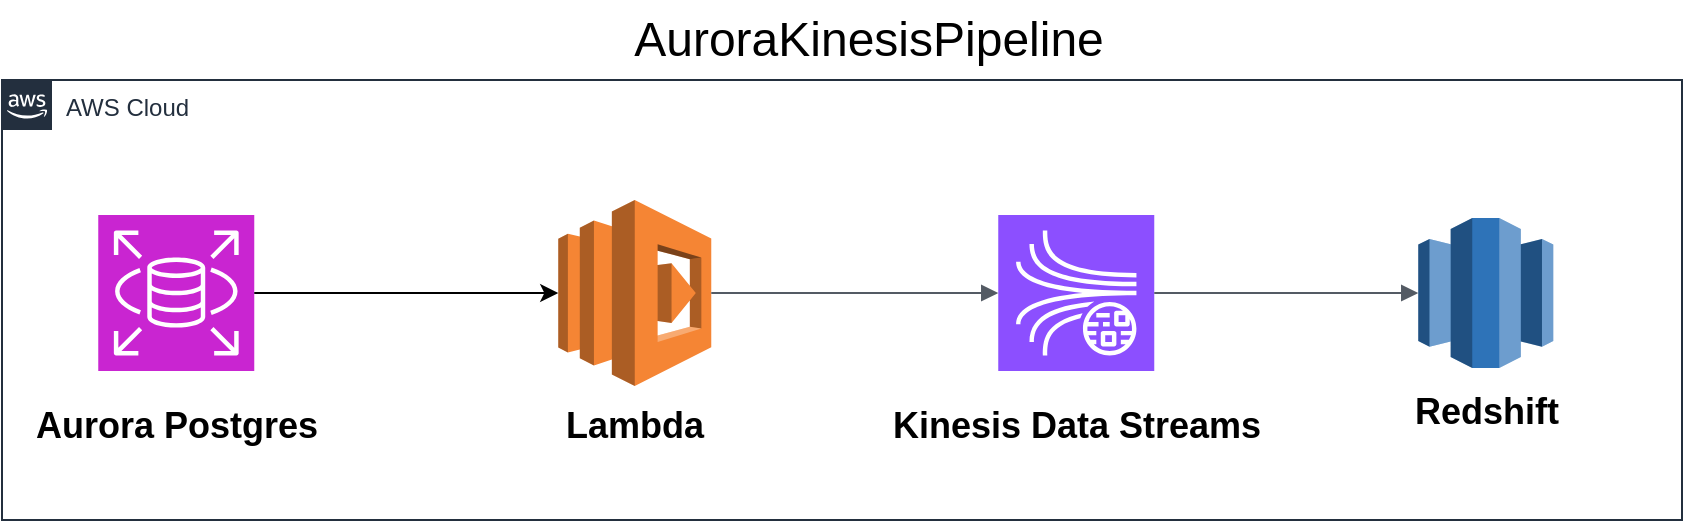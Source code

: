 <mxfile version="23.0.2" type="device">
  <diagram id="Ht1M8jgEwFfnCIfOTk4-" name="Page-1">
    <mxGraphModel dx="1591" dy="757" grid="1" gridSize="10" guides="1" tooltips="1" connect="1" arrows="1" fold="1" page="1" pageScale="1" pageWidth="1169" pageHeight="827" math="0" shadow="0">
      <root>
        <mxCell id="0" />
        <mxCell id="1" parent="0" />
        <mxCell id="UEzPUAAOIrF-is8g5C7q-74" value="AWS Cloud" style="points=[[0,0],[0.25,0],[0.5,0],[0.75,0],[1,0],[1,0.25],[1,0.5],[1,0.75],[1,1],[0.75,1],[0.5,1],[0.25,1],[0,1],[0,0.75],[0,0.5],[0,0.25]];outlineConnect=0;gradientColor=none;html=1;whiteSpace=wrap;fontSize=12;fontStyle=0;shape=mxgraph.aws4.group;grIcon=mxgraph.aws4.group_aws_cloud_alt;strokeColor=#232F3E;fillColor=none;verticalAlign=top;align=left;spacingLeft=30;fontColor=#232F3E;dashed=0;labelBackgroundColor=#ffffff;container=1;pointerEvents=0;collapsible=0;recursiveResize=0;" parent="1" vertex="1">
          <mxGeometry x="80" y="90" width="840" height="220" as="geometry" />
        </mxCell>
        <mxCell id="YWTlqwsw8NpX150Vbp0f-2" value="" style="sketch=0;points=[[0,0,0],[0.25,0,0],[0.5,0,0],[0.75,0,0],[1,0,0],[0,1,0],[0.25,1,0],[0.5,1,0],[0.75,1,0],[1,1,0],[0,0.25,0],[0,0.5,0],[0,0.75,0],[1,0.25,0],[1,0.5,0],[1,0.75,0]];outlineConnect=0;fontColor=#232F3E;fillColor=#8C4FFF;strokeColor=#ffffff;dashed=0;verticalLabelPosition=bottom;verticalAlign=top;align=center;html=1;fontSize=12;fontStyle=0;aspect=fixed;shape=mxgraph.aws4.resourceIcon;resIcon=mxgraph.aws4.kinesis_data_streams;" vertex="1" parent="UEzPUAAOIrF-is8g5C7q-74">
          <mxGeometry x="498.13" y="67.5" width="78" height="78" as="geometry" />
        </mxCell>
        <mxCell id="YWTlqwsw8NpX150Vbp0f-3" value="" style="outlineConnect=0;dashed=0;verticalLabelPosition=bottom;verticalAlign=top;align=center;html=1;shape=mxgraph.aws3.lambda;fillColor=#F58534;gradientColor=none;" vertex="1" parent="UEzPUAAOIrF-is8g5C7q-74">
          <mxGeometry x="278.13" y="60" width="76.5" height="93" as="geometry" />
        </mxCell>
        <mxCell id="YWTlqwsw8NpX150Vbp0f-1" value="" style="edgeStyle=orthogonalEdgeStyle;html=1;endArrow=block;elbow=vertical;startArrow=none;endFill=1;strokeColor=#545B64;rounded=0;entryX=0;entryY=0.5;entryDx=0;entryDy=0;entryPerimeter=0;" edge="1" parent="UEzPUAAOIrF-is8g5C7q-74" source="YWTlqwsw8NpX150Vbp0f-3" target="YWTlqwsw8NpX150Vbp0f-2">
          <mxGeometry width="100" relative="1" as="geometry">
            <mxPoint x="423.13" y="187.5" as="sourcePoint" />
            <mxPoint x="523.13" y="187.5" as="targetPoint" />
          </mxGeometry>
        </mxCell>
        <mxCell id="YWTlqwsw8NpX150Vbp0f-4" value="" style="sketch=0;points=[[0,0,0],[0.25,0,0],[0.5,0,0],[0.75,0,0],[1,0,0],[0,1,0],[0.25,1,0],[0.5,1,0],[0.75,1,0],[1,1,0],[0,0.25,0],[0,0.5,0],[0,0.75,0],[1,0.25,0],[1,0.5,0],[1,0.75,0]];outlineConnect=0;fontColor=#232F3E;fillColor=#C925D1;strokeColor=#ffffff;dashed=0;verticalLabelPosition=bottom;verticalAlign=top;align=center;html=1;fontSize=12;fontStyle=0;aspect=fixed;shape=mxgraph.aws4.resourceIcon;resIcon=mxgraph.aws4.rds;" vertex="1" parent="UEzPUAAOIrF-is8g5C7q-74">
          <mxGeometry x="48.13" y="67.5" width="78" height="78" as="geometry" />
        </mxCell>
        <mxCell id="YWTlqwsw8NpX150Vbp0f-5" value="" style="outlineConnect=0;dashed=0;verticalLabelPosition=bottom;verticalAlign=top;align=center;html=1;shape=mxgraph.aws3.redshift;fillColor=#2E73B8;gradientColor=none;" vertex="1" parent="UEzPUAAOIrF-is8g5C7q-74">
          <mxGeometry x="708.13" y="69" width="67.5" height="75" as="geometry" />
        </mxCell>
        <mxCell id="YWTlqwsw8NpX150Vbp0f-7" value="" style="endArrow=classic;html=1;rounded=0;exitX=1;exitY=0.5;exitDx=0;exitDy=0;exitPerimeter=0;entryX=0;entryY=0.5;entryDx=0;entryDy=0;entryPerimeter=0;" edge="1" parent="UEzPUAAOIrF-is8g5C7q-74" source="YWTlqwsw8NpX150Vbp0f-4" target="YWTlqwsw8NpX150Vbp0f-3">
          <mxGeometry width="50" height="50" relative="1" as="geometry">
            <mxPoint x="438.13" y="167.5" as="sourcePoint" />
            <mxPoint x="488.13" y="117.5" as="targetPoint" />
          </mxGeometry>
        </mxCell>
        <mxCell id="YWTlqwsw8NpX150Vbp0f-9" value="" style="edgeStyle=orthogonalEdgeStyle;html=1;endArrow=block;elbow=vertical;startArrow=none;endFill=1;strokeColor=#545B64;rounded=0;entryX=0;entryY=0.5;entryDx=0;entryDy=0;entryPerimeter=0;exitX=1;exitY=0.5;exitDx=0;exitDy=0;exitPerimeter=0;" edge="1" parent="UEzPUAAOIrF-is8g5C7q-74" source="YWTlqwsw8NpX150Vbp0f-2" target="YWTlqwsw8NpX150Vbp0f-5">
          <mxGeometry width="100" relative="1" as="geometry">
            <mxPoint x="608.13" y="167.5" as="sourcePoint" />
            <mxPoint x="751.13" y="167.5" as="targetPoint" />
          </mxGeometry>
        </mxCell>
        <mxCell id="YWTlqwsw8NpX150Vbp0f-11" value="&lt;font style=&quot;font-size: 18px;&quot;&gt;&lt;b&gt;Redshift&lt;/b&gt;&lt;/font&gt;" style="text;html=1;align=center;verticalAlign=middle;resizable=0;points=[];autosize=1;strokeColor=none;fillColor=none;" vertex="1" parent="UEzPUAAOIrF-is8g5C7q-74">
          <mxGeometry x="691.88" y="145.5" width="100" height="40" as="geometry" />
        </mxCell>
        <mxCell id="YWTlqwsw8NpX150Vbp0f-12" value="&lt;b&gt;&lt;font style=&quot;font-size: 18px;&quot;&gt;Lambda&lt;/font&gt;&lt;/b&gt;" style="text;html=1;align=center;verticalAlign=middle;resizable=0;points=[];autosize=1;strokeColor=none;fillColor=none;" vertex="1" parent="UEzPUAAOIrF-is8g5C7q-74">
          <mxGeometry x="271.38" y="153" width="90" height="40" as="geometry" />
        </mxCell>
        <mxCell id="YWTlqwsw8NpX150Vbp0f-13" value="&lt;b&gt;&lt;font style=&quot;font-size: 18px;&quot;&gt;Aurora Postgres&lt;/font&gt;&lt;/b&gt;" style="text;html=1;align=center;verticalAlign=middle;resizable=0;points=[];autosize=1;strokeColor=none;fillColor=none;" vertex="1" parent="UEzPUAAOIrF-is8g5C7q-74">
          <mxGeometry x="7.13" y="153" width="160" height="40" as="geometry" />
        </mxCell>
        <mxCell id="YWTlqwsw8NpX150Vbp0f-14" value="&lt;b&gt;&lt;font style=&quot;font-size: 18px;&quot;&gt;Kinesis Data Streams&lt;/font&gt;&lt;/b&gt;" style="text;html=1;align=center;verticalAlign=middle;resizable=0;points=[];autosize=1;strokeColor=none;fillColor=none;" vertex="1" parent="UEzPUAAOIrF-is8g5C7q-74">
          <mxGeometry x="432.13" y="153" width="210" height="40" as="geometry" />
        </mxCell>
        <mxCell id="YWTlqwsw8NpX150Vbp0f-10" value="&lt;font style=&quot;font-size: 24px;&quot;&gt;AuroraKinesisPipeline&lt;/font&gt;" style="text;html=1;align=center;verticalAlign=middle;resizable=0;points=[];autosize=1;strokeColor=none;fillColor=none;" vertex="1" parent="1">
          <mxGeometry x="382.5" y="50" width="260" height="40" as="geometry" />
        </mxCell>
      </root>
    </mxGraphModel>
  </diagram>
</mxfile>
